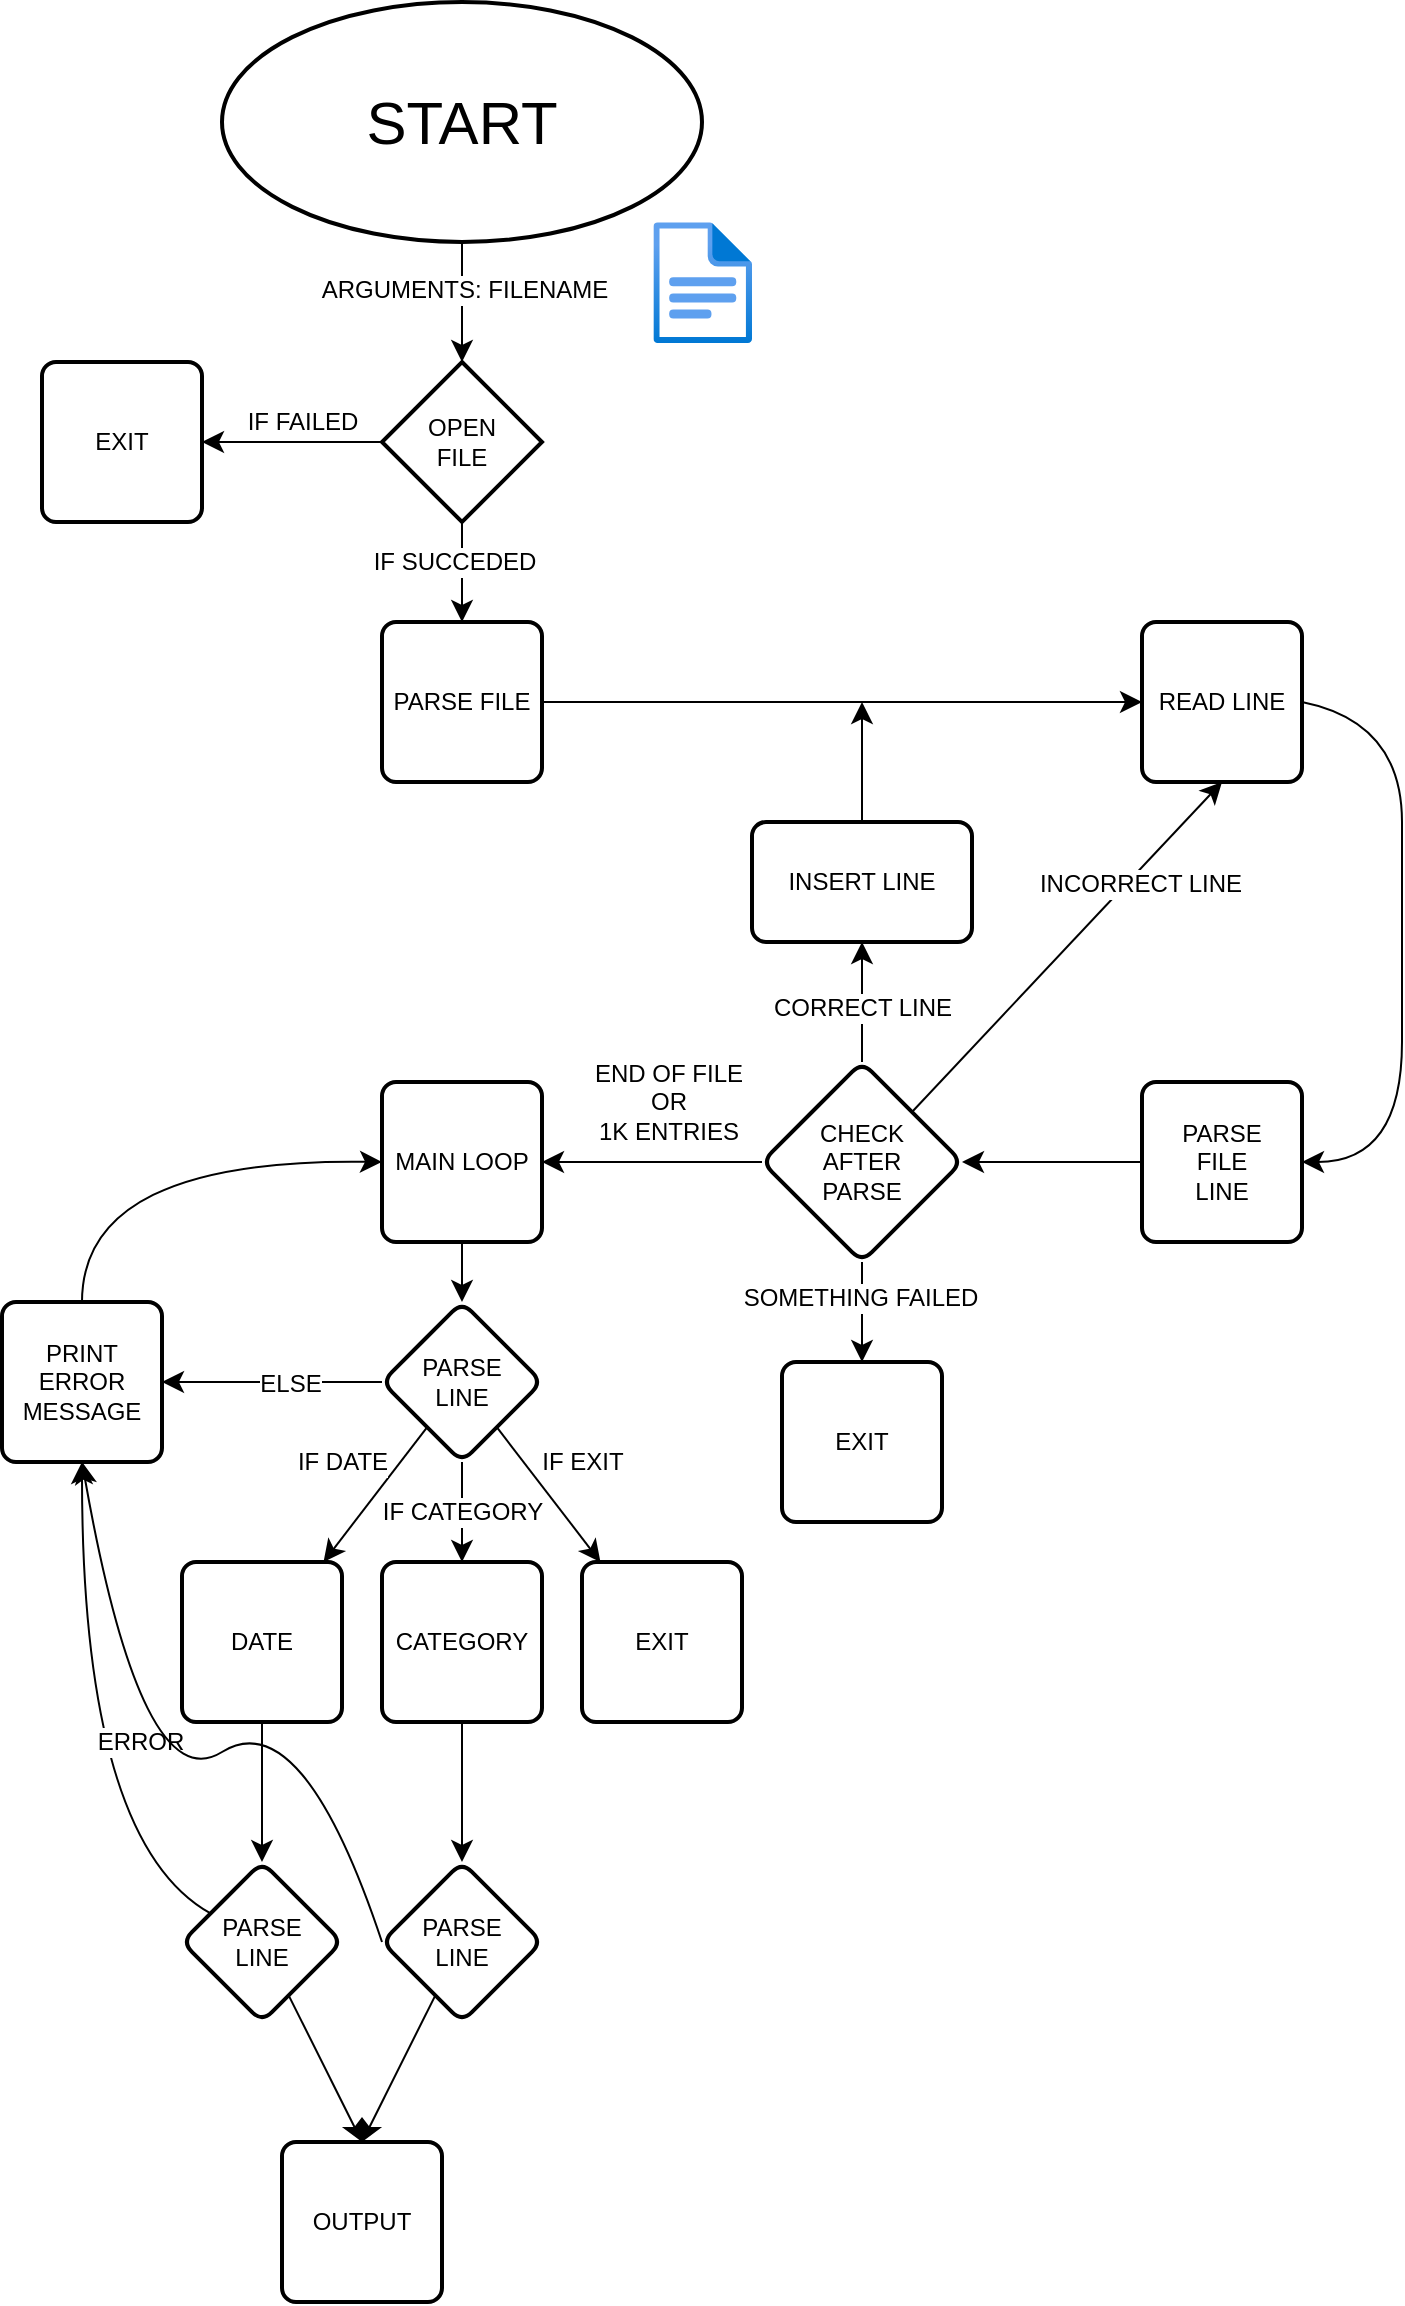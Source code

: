 <mxfile version="27.1.6">
  <diagram id="EDmHR_g1la7P6RcFaaBi" name="Pagina-1">
    <mxGraphModel dx="1211" dy="744" grid="1" gridSize="10" guides="1" tooltips="1" connect="1" arrows="1" fold="1" page="0" pageScale="1" pageWidth="827" pageHeight="1169" math="0" shadow="0">
      <root>
        <mxCell id="0" />
        <mxCell id="1" parent="0" />
        <mxCell id="ej3CaOeuSr0K_tqCnYNM-1" value="" style="edgeStyle=none;curved=1;rounded=0;orthogonalLoop=1;jettySize=auto;html=1;fontSize=12;startSize=8;endSize=8;" parent="1" source="ej3CaOeuSr0K_tqCnYNM-3" target="ej3CaOeuSr0K_tqCnYNM-55" edge="1">
          <mxGeometry relative="1" as="geometry" />
        </mxCell>
        <mxCell id="ej3CaOeuSr0K_tqCnYNM-2" value="ARGUMENTS: FILENAME" style="edgeLabel;html=1;align=center;verticalAlign=middle;resizable=0;points=[];fontSize=12;" parent="ej3CaOeuSr0K_tqCnYNM-1" vertex="1" connectable="0">
          <mxGeometry x="-0.214" y="1" relative="1" as="geometry">
            <mxPoint as="offset" />
          </mxGeometry>
        </mxCell>
        <mxCell id="ej3CaOeuSr0K_tqCnYNM-3" value="&lt;font style=&quot;font-size: 30px;&quot;&gt;START&lt;/font&gt;" style="strokeWidth=2;html=1;shape=mxgraph.flowchart.start_1;whiteSpace=wrap;" parent="1" vertex="1">
          <mxGeometry x="610" y="340" width="240" height="120" as="geometry" />
        </mxCell>
        <mxCell id="ej3CaOeuSr0K_tqCnYNM-4" value="" style="image;aspect=fixed;html=1;points=[];align=center;fontSize=12;image=img/lib/azure2/general/File.svg;" parent="1" vertex="1">
          <mxGeometry x="825.72" y="450" width="49.28" height="60.72" as="geometry" />
        </mxCell>
        <mxCell id="ej3CaOeuSr0K_tqCnYNM-5" value="" style="edgeStyle=none;curved=1;rounded=0;orthogonalLoop=1;jettySize=auto;html=1;fontSize=12;startSize=8;endSize=8;exitX=1;exitY=0.5;exitDx=0;exitDy=0;" parent="1" source="ej3CaOeuSr0K_tqCnYNM-6" target="ej3CaOeuSr0K_tqCnYNM-8" edge="1">
          <mxGeometry relative="1" as="geometry">
            <mxPoint x="820" y="700" as="sourcePoint" />
          </mxGeometry>
        </mxCell>
        <mxCell id="ej3CaOeuSr0K_tqCnYNM-6" value="PARSE FILE" style="rounded=1;whiteSpace=wrap;html=1;absoluteArcSize=1;arcSize=14;strokeWidth=2;" parent="1" vertex="1">
          <mxGeometry x="690" y="650" width="80" height="80" as="geometry" />
        </mxCell>
        <mxCell id="ej3CaOeuSr0K_tqCnYNM-7" style="edgeStyle=none;curved=1;rounded=0;orthogonalLoop=1;jettySize=auto;html=1;exitX=1;exitY=0.5;exitDx=0;exitDy=0;fontSize=12;startSize=8;endSize=8;entryX=1;entryY=0.5;entryDx=0;entryDy=0;" parent="1" source="ej3CaOeuSr0K_tqCnYNM-8" target="ej3CaOeuSr0K_tqCnYNM-10" edge="1">
          <mxGeometry relative="1" as="geometry">
            <mxPoint x="1210" y="700.059" as="targetPoint" />
            <Array as="points">
              <mxPoint x="1200" y="700" />
              <mxPoint x="1200" y="800" />
              <mxPoint x="1200" y="920" />
            </Array>
          </mxGeometry>
        </mxCell>
        <mxCell id="ej3CaOeuSr0K_tqCnYNM-8" value="READ LINE" style="whiteSpace=wrap;html=1;rounded=1;absoluteArcSize=1;arcSize=14;strokeWidth=2;" parent="1" vertex="1">
          <mxGeometry x="1070" y="650" width="80" height="80" as="geometry" />
        </mxCell>
        <mxCell id="ej3CaOeuSr0K_tqCnYNM-9" value="" style="edgeStyle=none;curved=1;rounded=0;orthogonalLoop=1;jettySize=auto;html=1;fontSize=12;startSize=8;endSize=8;entryX=1;entryY=0.5;entryDx=0;entryDy=0;" parent="1" source="ej3CaOeuSr0K_tqCnYNM-10" target="ej3CaOeuSr0K_tqCnYNM-19" edge="1">
          <mxGeometry relative="1" as="geometry">
            <mxPoint x="1000.0" y="920" as="targetPoint" />
          </mxGeometry>
        </mxCell>
        <mxCell id="ej3CaOeuSr0K_tqCnYNM-10" value="PARSE&lt;div&gt;FILE&lt;/div&gt;&lt;div&gt;LINE&lt;/div&gt;" style="whiteSpace=wrap;html=1;rounded=1;absoluteArcSize=1;arcSize=14;strokeWidth=2;" parent="1" vertex="1">
          <mxGeometry x="1070" y="880" width="80" height="80" as="geometry" />
        </mxCell>
        <mxCell id="ej3CaOeuSr0K_tqCnYNM-11" style="edgeStyle=none;curved=1;rounded=0;orthogonalLoop=1;jettySize=auto;html=1;fontSize=12;startSize=8;endSize=8;entryX=0.5;entryY=1;entryDx=0;entryDy=0;" parent="1" source="ej3CaOeuSr0K_tqCnYNM-19" target="ej3CaOeuSr0K_tqCnYNM-22" edge="1">
          <mxGeometry relative="1" as="geometry">
            <mxPoint x="930" y="820" as="targetPoint" />
          </mxGeometry>
        </mxCell>
        <mxCell id="ej3CaOeuSr0K_tqCnYNM-12" value="CORRECT LINE" style="edgeLabel;html=1;align=center;verticalAlign=middle;resizable=0;points=[];fontSize=12;" parent="ej3CaOeuSr0K_tqCnYNM-11" vertex="1" connectable="0">
          <mxGeometry x="-0.132" relative="1" as="geometry">
            <mxPoint y="-1" as="offset" />
          </mxGeometry>
        </mxCell>
        <mxCell id="ej3CaOeuSr0K_tqCnYNM-13" style="edgeStyle=none;curved=1;rounded=0;orthogonalLoop=1;jettySize=auto;html=1;fontSize=12;startSize=8;endSize=8;entryX=1;entryY=0.5;entryDx=0;entryDy=0;" parent="1" source="ej3CaOeuSr0K_tqCnYNM-19" target="ej3CaOeuSr0K_tqCnYNM-24" edge="1">
          <mxGeometry relative="1" as="geometry">
            <mxPoint x="770" y="920" as="targetPoint" />
          </mxGeometry>
        </mxCell>
        <mxCell id="ej3CaOeuSr0K_tqCnYNM-14" value="END OF FILE&lt;div&gt;OR&lt;/div&gt;&lt;div&gt;1K ENTRIES&lt;/div&gt;" style="edgeLabel;html=1;align=center;verticalAlign=middle;resizable=0;points=[];fontSize=12;" parent="ej3CaOeuSr0K_tqCnYNM-13" vertex="1" connectable="0">
          <mxGeometry x="-0.169" y="2" relative="1" as="geometry">
            <mxPoint x="-2" y="-32" as="offset" />
          </mxGeometry>
        </mxCell>
        <mxCell id="ej3CaOeuSr0K_tqCnYNM-15" value="" style="edgeStyle=none;curved=1;rounded=0;orthogonalLoop=1;jettySize=auto;html=1;fontSize=12;startSize=8;endSize=8;" parent="1" source="ej3CaOeuSr0K_tqCnYNM-19" target="ej3CaOeuSr0K_tqCnYNM-20" edge="1">
          <mxGeometry relative="1" as="geometry" />
        </mxCell>
        <mxCell id="ej3CaOeuSr0K_tqCnYNM-16" value="SOMETHING FAILED" style="edgeLabel;html=1;align=center;verticalAlign=middle;resizable=0;points=[];fontSize=12;" parent="ej3CaOeuSr0K_tqCnYNM-15" vertex="1" connectable="0">
          <mxGeometry x="-0.292" y="-1" relative="1" as="geometry">
            <mxPoint as="offset" />
          </mxGeometry>
        </mxCell>
        <mxCell id="ej3CaOeuSr0K_tqCnYNM-17" style="edgeStyle=none;curved=1;rounded=0;orthogonalLoop=1;jettySize=auto;html=1;exitX=1;exitY=0;exitDx=0;exitDy=0;fontSize=12;startSize=8;endSize=8;entryX=0.5;entryY=1;entryDx=0;entryDy=0;" parent="1" source="ej3CaOeuSr0K_tqCnYNM-19" target="ej3CaOeuSr0K_tqCnYNM-8" edge="1">
          <mxGeometry relative="1" as="geometry">
            <mxPoint x="1060" y="770" as="targetPoint" />
          </mxGeometry>
        </mxCell>
        <mxCell id="ej3CaOeuSr0K_tqCnYNM-18" value="INCORRECT LINE" style="edgeLabel;html=1;align=center;verticalAlign=middle;resizable=0;points=[];fontSize=12;" parent="ej3CaOeuSr0K_tqCnYNM-17" vertex="1" connectable="0">
          <mxGeometry x="-0.12" y="-1" relative="1" as="geometry">
            <mxPoint x="45" y="-42" as="offset" />
          </mxGeometry>
        </mxCell>
        <mxCell id="ej3CaOeuSr0K_tqCnYNM-19" value="CHECK&lt;div&gt;AFTER&lt;/div&gt;&lt;div&gt;PARSE&lt;/div&gt;" style="rhombus;whiteSpace=wrap;html=1;rounded=1;absoluteArcSize=1;arcSize=14;strokeWidth=2;" parent="1" vertex="1">
          <mxGeometry x="880" y="870" width="100" height="100" as="geometry" />
        </mxCell>
        <mxCell id="ej3CaOeuSr0K_tqCnYNM-20" value="EXIT" style="whiteSpace=wrap;html=1;rounded=1;absoluteArcSize=1;arcSize=14;strokeWidth=2;" parent="1" vertex="1">
          <mxGeometry x="890" y="1020" width="80" height="80" as="geometry" />
        </mxCell>
        <mxCell id="ej3CaOeuSr0K_tqCnYNM-21" style="edgeStyle=none;curved=1;rounded=0;orthogonalLoop=1;jettySize=auto;html=1;fontSize=12;startSize=8;endSize=8;" parent="1" source="ej3CaOeuSr0K_tqCnYNM-22" edge="1">
          <mxGeometry relative="1" as="geometry">
            <mxPoint x="930" y="690" as="targetPoint" />
          </mxGeometry>
        </mxCell>
        <mxCell id="ej3CaOeuSr0K_tqCnYNM-22" value="INSERT LINE" style="whiteSpace=wrap;html=1;rounded=1;absoluteArcSize=1;arcSize=14;strokeWidth=2;" parent="1" vertex="1">
          <mxGeometry x="875" y="750" width="110" height="60" as="geometry" />
        </mxCell>
        <mxCell id="ej3CaOeuSr0K_tqCnYNM-23" value="" style="edgeStyle=none;curved=1;rounded=0;orthogonalLoop=1;jettySize=auto;html=1;fontSize=12;startSize=8;endSize=8;" parent="1" source="ej3CaOeuSr0K_tqCnYNM-24" target="ej3CaOeuSr0K_tqCnYNM-31" edge="1">
          <mxGeometry relative="1" as="geometry" />
        </mxCell>
        <mxCell id="ej3CaOeuSr0K_tqCnYNM-24" value="MAIN LOOP" style="rounded=1;whiteSpace=wrap;html=1;absoluteArcSize=1;arcSize=14;strokeWidth=2;" parent="1" vertex="1">
          <mxGeometry x="690" y="880" width="80" height="80" as="geometry" />
        </mxCell>
        <mxCell id="ej3CaOeuSr0K_tqCnYNM-25" value="" style="edgeStyle=none;curved=1;rounded=0;orthogonalLoop=1;jettySize=auto;html=1;fontSize=12;startSize=8;endSize=8;" parent="1" source="ej3CaOeuSr0K_tqCnYNM-31" target="ej3CaOeuSr0K_tqCnYNM-33" edge="1">
          <mxGeometry relative="1" as="geometry" />
        </mxCell>
        <mxCell id="ej3CaOeuSr0K_tqCnYNM-26" value="IF DATE" style="edgeLabel;html=1;align=center;verticalAlign=middle;resizable=0;points=[];fontSize=12;" parent="ej3CaOeuSr0K_tqCnYNM-25" vertex="1" connectable="0">
          <mxGeometry x="0.056" y="-2" relative="1" as="geometry">
            <mxPoint x="-14" y="-17" as="offset" />
          </mxGeometry>
        </mxCell>
        <mxCell id="ej3CaOeuSr0K_tqCnYNM-27" value="" style="edgeStyle=none;curved=1;rounded=0;orthogonalLoop=1;jettySize=auto;html=1;fontSize=12;startSize=8;endSize=8;" parent="1" source="ej3CaOeuSr0K_tqCnYNM-31" target="ej3CaOeuSr0K_tqCnYNM-34" edge="1">
          <mxGeometry relative="1" as="geometry" />
        </mxCell>
        <mxCell id="ej3CaOeuSr0K_tqCnYNM-28" value="IF EXIT" style="edgeLabel;html=1;align=center;verticalAlign=middle;resizable=0;points=[];fontSize=12;" parent="ej3CaOeuSr0K_tqCnYNM-27" vertex="1" connectable="0">
          <mxGeometry x="-0.01" y="2" relative="1" as="geometry">
            <mxPoint x="15" y="-15" as="offset" />
          </mxGeometry>
        </mxCell>
        <mxCell id="ej3CaOeuSr0K_tqCnYNM-29" value="" style="edgeStyle=none;curved=1;rounded=0;orthogonalLoop=1;jettySize=auto;html=1;fontSize=12;startSize=8;endSize=8;" parent="1" source="ej3CaOeuSr0K_tqCnYNM-31" target="ej3CaOeuSr0K_tqCnYNM-47" edge="1">
          <mxGeometry relative="1" as="geometry" />
        </mxCell>
        <mxCell id="ej3CaOeuSr0K_tqCnYNM-30" value="ELSE" style="edgeLabel;html=1;align=center;verticalAlign=middle;resizable=0;points=[];fontSize=12;" parent="ej3CaOeuSr0K_tqCnYNM-29" vertex="1" connectable="0">
          <mxGeometry x="-0.162" y="1" relative="1" as="geometry">
            <mxPoint as="offset" />
          </mxGeometry>
        </mxCell>
        <mxCell id="ej3CaOeuSr0K_tqCnYNM-58" value="IF CATEGORY" style="edgeStyle=none;curved=1;rounded=0;orthogonalLoop=1;jettySize=auto;html=1;exitX=0.5;exitY=1;exitDx=0;exitDy=0;entryX=0.5;entryY=0;entryDx=0;entryDy=0;fontSize=12;startSize=8;endSize=8;" parent="1" source="ej3CaOeuSr0K_tqCnYNM-31" target="ej3CaOeuSr0K_tqCnYNM-57" edge="1">
          <mxGeometry relative="1" as="geometry" />
        </mxCell>
        <mxCell id="ej3CaOeuSr0K_tqCnYNM-31" value="PARSE&lt;div&gt;LINE&lt;/div&gt;" style="rhombus;whiteSpace=wrap;html=1;rounded=1;absoluteArcSize=1;arcSize=14;strokeWidth=2;" parent="1" vertex="1">
          <mxGeometry x="690" y="990" width="80" height="80" as="geometry" />
        </mxCell>
        <mxCell id="ej3CaOeuSr0K_tqCnYNM-32" value="" style="edgeStyle=none;curved=1;rounded=0;orthogonalLoop=1;jettySize=auto;html=1;fontSize=12;startSize=8;endSize=8;" parent="1" source="ej3CaOeuSr0K_tqCnYNM-33" target="ej3CaOeuSr0K_tqCnYNM-41" edge="1">
          <mxGeometry relative="1" as="geometry" />
        </mxCell>
        <mxCell id="ej3CaOeuSr0K_tqCnYNM-33" value="DATE" style="whiteSpace=wrap;html=1;rounded=1;absoluteArcSize=1;arcSize=14;strokeWidth=2;" parent="1" vertex="1">
          <mxGeometry x="590" y="1120" width="80" height="80" as="geometry" />
        </mxCell>
        <mxCell id="ej3CaOeuSr0K_tqCnYNM-34" value="EXIT" style="whiteSpace=wrap;html=1;rounded=1;absoluteArcSize=1;arcSize=14;strokeWidth=2;" parent="1" vertex="1">
          <mxGeometry x="790" y="1120" width="80" height="80" as="geometry" />
        </mxCell>
        <mxCell id="ej3CaOeuSr0K_tqCnYNM-39" style="edgeStyle=none;curved=1;rounded=0;orthogonalLoop=1;jettySize=auto;html=1;entryX=0.5;entryY=1;entryDx=0;entryDy=0;fontSize=12;startSize=8;endSize=8;" parent="1" source="ej3CaOeuSr0K_tqCnYNM-41" target="ej3CaOeuSr0K_tqCnYNM-47" edge="1">
          <mxGeometry relative="1" as="geometry">
            <Array as="points">
              <mxPoint x="540" y="1260" />
            </Array>
          </mxGeometry>
        </mxCell>
        <mxCell id="ej3CaOeuSr0K_tqCnYNM-40" value="ERROR" style="edgeLabel;html=1;align=center;verticalAlign=middle;resizable=0;points=[];fontSize=12;" parent="ej3CaOeuSr0K_tqCnYNM-39" vertex="1" connectable="0">
          <mxGeometry x="-0.681" y="-21" relative="1" as="geometry">
            <mxPoint x="-9" y="-47" as="offset" />
          </mxGeometry>
        </mxCell>
        <mxCell id="ej3CaOeuSr0K_tqCnYNM-65" style="edgeStyle=none;curved=1;rounded=0;orthogonalLoop=1;jettySize=auto;html=1;entryX=0.5;entryY=0;entryDx=0;entryDy=0;fontSize=12;startSize=8;endSize=8;" parent="1" source="ej3CaOeuSr0K_tqCnYNM-41" target="ej3CaOeuSr0K_tqCnYNM-64" edge="1">
          <mxGeometry relative="1" as="geometry" />
        </mxCell>
        <mxCell id="ej3CaOeuSr0K_tqCnYNM-41" value="PARSE&lt;div&gt;LINE&lt;/div&gt;" style="rhombus;whiteSpace=wrap;html=1;rounded=1;absoluteArcSize=1;arcSize=14;strokeWidth=2;" parent="1" vertex="1">
          <mxGeometry x="590" y="1270" width="80" height="80" as="geometry" />
        </mxCell>
        <mxCell id="ej3CaOeuSr0K_tqCnYNM-46" style="edgeStyle=none;curved=1;rounded=0;orthogonalLoop=1;jettySize=auto;html=1;entryX=0;entryY=0.5;entryDx=0;entryDy=0;fontSize=12;startSize=8;endSize=8;" parent="1" source="ej3CaOeuSr0K_tqCnYNM-47" target="ej3CaOeuSr0K_tqCnYNM-24" edge="1">
          <mxGeometry relative="1" as="geometry">
            <Array as="points">
              <mxPoint x="540" y="918" />
            </Array>
          </mxGeometry>
        </mxCell>
        <mxCell id="ej3CaOeuSr0K_tqCnYNM-47" value="PRINT&lt;div&gt;ERROR&lt;/div&gt;&lt;div&gt;MESSAGE&lt;/div&gt;" style="whiteSpace=wrap;html=1;rounded=1;absoluteArcSize=1;arcSize=14;strokeWidth=2;" parent="1" vertex="1">
          <mxGeometry x="500" y="990" width="80" height="80" as="geometry" />
        </mxCell>
        <mxCell id="ej3CaOeuSr0K_tqCnYNM-51" style="edgeStyle=none;curved=1;rounded=0;orthogonalLoop=1;jettySize=auto;html=1;entryX=0.5;entryY=0;entryDx=0;entryDy=0;fontSize=12;startSize=8;endSize=8;" parent="1" source="ej3CaOeuSr0K_tqCnYNM-55" target="ej3CaOeuSr0K_tqCnYNM-6" edge="1">
          <mxGeometry relative="1" as="geometry" />
        </mxCell>
        <mxCell id="ej3CaOeuSr0K_tqCnYNM-52" value="IF SUCCEDED" style="edgeLabel;html=1;align=center;verticalAlign=middle;resizable=0;points=[];fontSize=12;" parent="ej3CaOeuSr0K_tqCnYNM-51" vertex="1" connectable="0">
          <mxGeometry x="-0.225" y="-4" relative="1" as="geometry">
            <mxPoint as="offset" />
          </mxGeometry>
        </mxCell>
        <mxCell id="ej3CaOeuSr0K_tqCnYNM-53" value="" style="edgeStyle=none;curved=1;rounded=0;orthogonalLoop=1;jettySize=auto;html=1;fontSize=12;startSize=8;endSize=8;entryX=1;entryY=0.5;entryDx=0;entryDy=0;" parent="1" source="ej3CaOeuSr0K_tqCnYNM-55" target="ej3CaOeuSr0K_tqCnYNM-56" edge="1">
          <mxGeometry relative="1" as="geometry">
            <mxPoint x="590" y="560" as="targetPoint" />
          </mxGeometry>
        </mxCell>
        <mxCell id="ej3CaOeuSr0K_tqCnYNM-54" value="IF FAILED" style="edgeLabel;html=1;align=center;verticalAlign=middle;resizable=0;points=[];fontSize=12;" parent="ej3CaOeuSr0K_tqCnYNM-53" vertex="1" connectable="0">
          <mxGeometry x="0.103" relative="1" as="geometry">
            <mxPoint x="9" y="-10" as="offset" />
          </mxGeometry>
        </mxCell>
        <mxCell id="ej3CaOeuSr0K_tqCnYNM-55" value="OPEN&lt;div&gt;FILE&lt;/div&gt;" style="rhombus;whiteSpace=wrap;html=1;strokeWidth=2;" parent="1" vertex="1">
          <mxGeometry x="690" y="520" width="80" height="80" as="geometry" />
        </mxCell>
        <mxCell id="ej3CaOeuSr0K_tqCnYNM-56" value="EXIT" style="rounded=1;whiteSpace=wrap;html=1;absoluteArcSize=1;arcSize=14;strokeWidth=2;" parent="1" vertex="1">
          <mxGeometry x="520" y="520" width="80" height="80" as="geometry" />
        </mxCell>
        <mxCell id="ej3CaOeuSr0K_tqCnYNM-60" style="edgeStyle=none;curved=1;rounded=0;orthogonalLoop=1;jettySize=auto;html=1;exitX=0.5;exitY=1;exitDx=0;exitDy=0;entryX=0.5;entryY=0;entryDx=0;entryDy=0;fontSize=12;startSize=8;endSize=8;" parent="1" source="ej3CaOeuSr0K_tqCnYNM-57" target="ej3CaOeuSr0K_tqCnYNM-59" edge="1">
          <mxGeometry relative="1" as="geometry" />
        </mxCell>
        <mxCell id="ej3CaOeuSr0K_tqCnYNM-57" value="CATEGORY" style="whiteSpace=wrap;html=1;rounded=1;absoluteArcSize=1;arcSize=14;strokeWidth=2;" parent="1" vertex="1">
          <mxGeometry x="690" y="1120" width="80" height="80" as="geometry" />
        </mxCell>
        <mxCell id="ej3CaOeuSr0K_tqCnYNM-61" style="edgeStyle=none;curved=1;rounded=0;orthogonalLoop=1;jettySize=auto;html=1;exitX=0;exitY=0.5;exitDx=0;exitDy=0;entryX=0.5;entryY=1;entryDx=0;entryDy=0;fontSize=12;startSize=8;endSize=8;" parent="1" source="ej3CaOeuSr0K_tqCnYNM-59" target="ej3CaOeuSr0K_tqCnYNM-47" edge="1">
          <mxGeometry relative="1" as="geometry">
            <Array as="points">
              <mxPoint x="650" y="1190" />
              <mxPoint x="570" y="1240" />
            </Array>
          </mxGeometry>
        </mxCell>
        <mxCell id="ej3CaOeuSr0K_tqCnYNM-63" value="" style="edgeStyle=none;curved=1;rounded=0;orthogonalLoop=1;jettySize=auto;html=1;fontSize=12;startSize=8;endSize=8;entryX=0.5;entryY=0;entryDx=0;entryDy=0;" parent="1" source="ej3CaOeuSr0K_tqCnYNM-59" target="ej3CaOeuSr0K_tqCnYNM-64" edge="1">
          <mxGeometry relative="1" as="geometry">
            <mxPoint x="730" y="1380" as="targetPoint" />
          </mxGeometry>
        </mxCell>
        <mxCell id="ej3CaOeuSr0K_tqCnYNM-59" value="PARSE&lt;div&gt;LINE&lt;/div&gt;" style="rhombus;whiteSpace=wrap;html=1;rounded=1;absoluteArcSize=1;arcSize=14;strokeWidth=2;" parent="1" vertex="1">
          <mxGeometry x="690" y="1270" width="80" height="80" as="geometry" />
        </mxCell>
        <mxCell id="ej3CaOeuSr0K_tqCnYNM-64" value="OUTPUT" style="whiteSpace=wrap;html=1;rounded=1;absoluteArcSize=1;arcSize=14;strokeWidth=2;" parent="1" vertex="1">
          <mxGeometry x="640" y="1410" width="80" height="80" as="geometry" />
        </mxCell>
      </root>
    </mxGraphModel>
  </diagram>
</mxfile>
